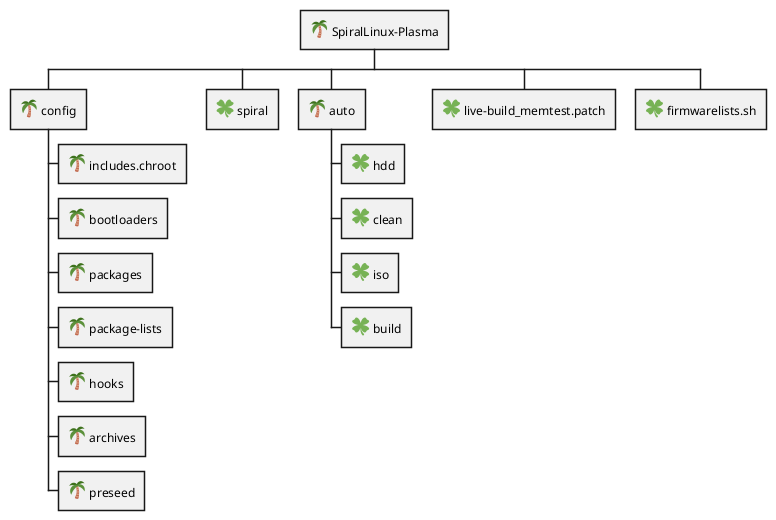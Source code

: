 @startwbs

* <:palm_tree:> SpiralLinux-Plasma
** <:palm_tree:> config
*** <:palm_tree:> includes.chroot
*** <:palm_tree:> bootloaders
*** <:palm_tree:> packages
*** <:palm_tree:> package-lists
*** <:palm_tree:> hooks
*** <:palm_tree:> archives
*** <:palm_tree:> preseed
** <:four_leaf_clover:> spiral
** <:palm_tree:> auto
*** <:four_leaf_clover:> hdd
*** <:four_leaf_clover:> clean
*** <:four_leaf_clover:> iso
*** <:four_leaf_clover:> build
** <:four_leaf_clover:> live-build_memtest.patch
** <:four_leaf_clover:> firmwarelists.sh

@endwbs
